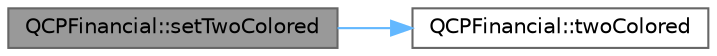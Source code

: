 digraph "QCPFinancial::setTwoColored"
{
 // LATEX_PDF_SIZE
  bgcolor="transparent";
  edge [fontname=Helvetica,fontsize=10,labelfontname=Helvetica,labelfontsize=10];
  node [fontname=Helvetica,fontsize=10,shape=box,height=0.2,width=0.4];
  rankdir="LR";
  Node1 [label="QCPFinancial::setTwoColored",height=0.2,width=0.4,color="gray40", fillcolor="grey60", style="filled", fontcolor="black",tooltip=" "];
  Node1 -> Node2 [color="steelblue1",style="solid"];
  Node2 [label="QCPFinancial::twoColored",height=0.2,width=0.4,color="grey40", fillcolor="white", style="filled",URL="$class_q_c_p_financial.html#afd4b51de5be8e53776b649f9877a50e6",tooltip=" "];
}
